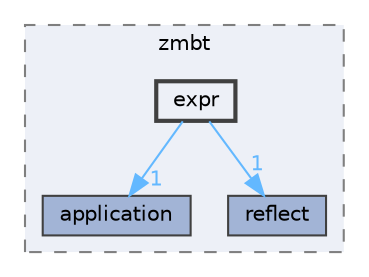 digraph "zmbt-framework/zmbt-framework/backends/cxx/include/zmbt/expr"
{
 // LATEX_PDF_SIZE
  bgcolor="transparent";
  edge [fontname=Helvetica,fontsize=10,labelfontname=Helvetica,labelfontsize=10];
  node [fontname=Helvetica,fontsize=10,shape=box,height=0.2,width=0.4];
  compound=true
  subgraph clusterdir_2115e3e51895e4107b806d6d2319263e {
    graph [ bgcolor="#edf0f7", pencolor="grey50", label="zmbt", fontname=Helvetica,fontsize=10 style="filled,dashed", URL="dir_2115e3e51895e4107b806d6d2319263e.html",tooltip=""]
  dir_0cc19fbf7340471280b165ed90304d9a [label="application", fillcolor="#a2b4d6", color="grey25", style="filled", URL="dir_0cc19fbf7340471280b165ed90304d9a.html",tooltip=""];
  dir_44621b39643a5ee7797a55bb572a295f [label="reflect", fillcolor="#a2b4d6", color="grey25", style="filled", URL="dir_44621b39643a5ee7797a55bb572a295f.html",tooltip=""];
  dir_5ca6873c4d246ae1a35f5fe5ff3edd5d [label="expr", fillcolor="#edf0f7", color="grey25", style="filled,bold", URL="dir_5ca6873c4d246ae1a35f5fe5ff3edd5d.html",tooltip=""];
  }
  dir_5ca6873c4d246ae1a35f5fe5ff3edd5d->dir_0cc19fbf7340471280b165ed90304d9a [headlabel="1", labeldistance=1.5 headhref="dir_000006_000001.html" href="dir_000006_000001.html" color="steelblue1" fontcolor="steelblue1"];
  dir_5ca6873c4d246ae1a35f5fe5ff3edd5d->dir_44621b39643a5ee7797a55bb572a295f [headlabel="1", labeldistance=1.5 headhref="dir_000006_000010.html" href="dir_000006_000010.html" color="steelblue1" fontcolor="steelblue1"];
}
